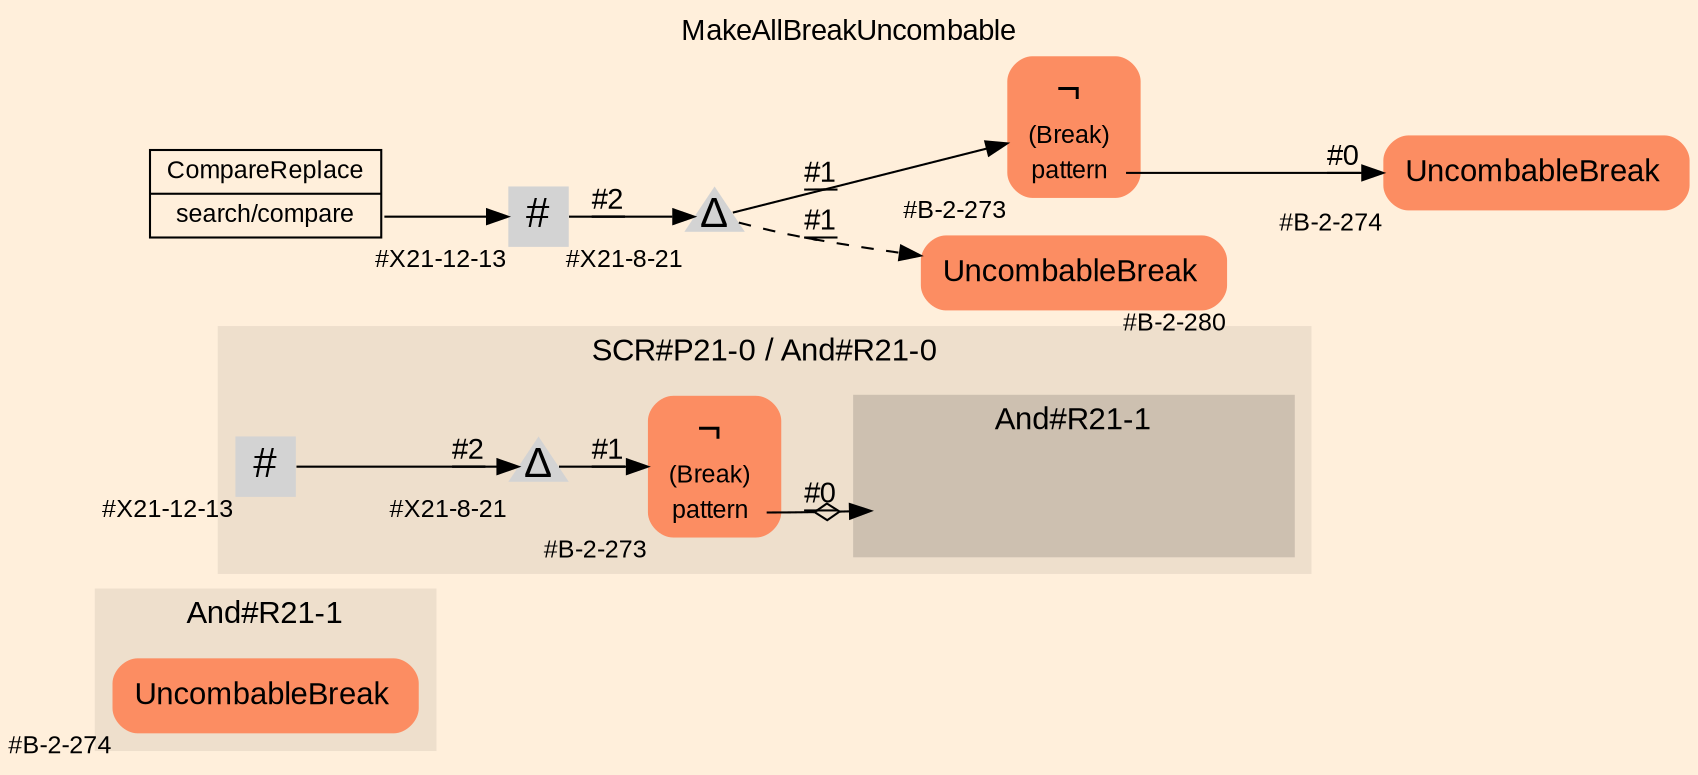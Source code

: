 digraph "MakeAllBreakUncombable" {
label = "MakeAllBreakUncombable"
labelloc = t
graph [
    rankdir = "LR"
    ranksep = 0.3
    bgcolor = antiquewhite1
    color = black
    fontcolor = black
    fontname = "Arial"
];
node [
    fontname = "Arial"
];
edge [
    fontname = "Arial"
];

// -------------------- figure And#R21-1 --------------------
// -------- region And#R21-1 ----------
subgraph "clusterAnd#R21-1" {
    label = "And#R21-1"
    style = "filled"
    color = antiquewhite2
    fontsize = "15"
    // -------- block And#R21-1/#B-2-274 ----------
    "And#R21-1/#B-2-274" [
        shape = "plaintext"
        fillcolor = "/set28/2"
        xlabel = "#B-2-274"
        fontsize = "12"
        fontcolor = black
        label = <<TABLE BORDER="0" CELLBORDER="0" CELLSPACING="0">
         <TR><TD><FONT POINT-SIZE="15" COLOR="black">UncombableBreak</FONT></TD><TD></TD></TR>
        </TABLE>>
        style = "rounded,filled"
    ];
    
}


// -------------------- figure And#R21-0 --------------------
// -------- region And#R21-0 ----------
subgraph "clusterAnd#R21-0" {
    label = "SCR#P21-0 / And#R21-0"
    style = "filled"
    color = antiquewhite2
    fontsize = "15"
    // -------- block And#R21-0/#X21-8-21 ----------
    "And#R21-0/#X21-8-21" [
        shape = "triangle"
        xlabel = "#X21-8-21"
        fontsize = "12"
        fontcolor = black
        label = <<FONT POINT-SIZE="20" COLOR="black">Δ</FONT>>
        style = "filled"
        penwidth = 0.0
        fixedsize = true
        width = 0.4
        height = 0.4
    ];
    
    // -------- block And#R21-0/#X21-12-13 ----------
    "And#R21-0/#X21-12-13" [
        shape = "square"
        xlabel = "#X21-12-13"
        fontsize = "12"
        fontcolor = black
        label = <<FONT POINT-SIZE="20" COLOR="black">#</FONT>>
        style = "filled"
        penwidth = 0.0
        fixedsize = true
        width = 0.4
        height = 0.4
    ];
    
    // -------- block And#R21-0/#B-2-273 ----------
    "And#R21-0/#B-2-273" [
        shape = "plaintext"
        fillcolor = "/set28/2"
        xlabel = "#B-2-273"
        fontsize = "12"
        fontcolor = black
        label = <<TABLE BORDER="0" CELLBORDER="0" CELLSPACING="0">
         <TR><TD><FONT POINT-SIZE="20" COLOR="black">¬</FONT></TD><TD></TD></TR>
         <TR><TD><FONT POINT-SIZE="12" COLOR="black">(Break)</FONT></TD><TD PORT="port0"></TD></TR>
         <TR><TD><FONT POINT-SIZE="12" COLOR="black">pattern</FONT></TD><TD PORT="port1"></TD></TR>
        </TABLE>>
        style = "rounded,filled"
    ];
    
    // -------- region And#R21-0/And#R21-1 ----------
    subgraph "clusterAnd#R21-0/And#R21-1" {
        label = "And#R21-1"
        style = "filled"
        color = antiquewhite3
        fontsize = "15"
        // -------- block And#R21-0/And#R21-1/#B-2-274 ----------
        "And#R21-0/And#R21-1/#B-2-274" [
            shape = none
            fillcolor = "/set28/2"
            xlabel = "#B-2-274"
            fontsize = "12"
            fontcolor = black
            style = "invisible"
        ];
        
    }
    
}

"And#R21-0/#X21-8-21" -> "And#R21-0/#B-2-273" [
    label = "#1"
    decorate = true
    color = black
    fontcolor = black
];

"And#R21-0/#X21-12-13" -> "And#R21-0/#X21-8-21" [
    label = "#2"
    decorate = true
    color = black
    fontcolor = black
];

"And#R21-0/#B-2-273":port1 -> "And#R21-0/And#R21-1/#B-2-274" [
    arrowhead="normalnoneodiamond"
    label = "#0"
    decorate = true
    color = black
    fontcolor = black
];


// -------------------- transformation figure --------------------
// -------- block CR#X21-10-21 ----------
"CR#X21-10-21" [
    shape = "record"
    fillcolor = antiquewhite1
    fontsize = "12"
    fontcolor = black
    label = "<fixed> CompareReplace | <port0> search/compare"
    style = "filled"
    color = black
];

// -------- block #X21-12-13 ----------
"#X21-12-13" [
    shape = "square"
    xlabel = "#X21-12-13"
    fontsize = "12"
    fontcolor = black
    label = <<FONT POINT-SIZE="20" COLOR="black">#</FONT>>
    style = "filled"
    penwidth = 0.0
    fixedsize = true
    width = 0.4
    height = 0.4
];

// -------- block #X21-8-21 ----------
"#X21-8-21" [
    shape = "triangle"
    xlabel = "#X21-8-21"
    fontsize = "12"
    fontcolor = black
    label = <<FONT POINT-SIZE="20" COLOR="black">Δ</FONT>>
    style = "filled"
    penwidth = 0.0
    fixedsize = true
    width = 0.4
    height = 0.4
];

// -------- block #B-2-273 ----------
"#B-2-273" [
    shape = "plaintext"
    fillcolor = "/set28/2"
    xlabel = "#B-2-273"
    fontsize = "12"
    fontcolor = black
    label = <<TABLE BORDER="0" CELLBORDER="0" CELLSPACING="0">
     <TR><TD><FONT POINT-SIZE="20" COLOR="black">¬</FONT></TD><TD></TD></TR>
     <TR><TD><FONT POINT-SIZE="12" COLOR="black">(Break)</FONT></TD><TD PORT="port0"></TD></TR>
     <TR><TD><FONT POINT-SIZE="12" COLOR="black">pattern</FONT></TD><TD PORT="port1"></TD></TR>
    </TABLE>>
    style = "rounded,filled"
];

// -------- block #B-2-274 ----------
"#B-2-274" [
    shape = "plaintext"
    fillcolor = "/set28/2"
    xlabel = "#B-2-274"
    fontsize = "12"
    fontcolor = black
    label = <<TABLE BORDER="0" CELLBORDER="0" CELLSPACING="0">
     <TR><TD><FONT POINT-SIZE="15" COLOR="black">UncombableBreak</FONT></TD><TD></TD></TR>
    </TABLE>>
    style = "rounded,filled"
];

// -------- block #B-2-280 ----------
"#B-2-280" [
    shape = "plaintext"
    fillcolor = "/set28/2"
    xlabel = "#B-2-280"
    fontsize = "12"
    fontcolor = black
    label = <<TABLE BORDER="0" CELLBORDER="0" CELLSPACING="0">
     <TR><TD><FONT POINT-SIZE="15" COLOR="black">UncombableBreak</FONT></TD><TD></TD></TR>
    </TABLE>>
    style = "rounded,filled"
];

"CR#X21-10-21":port0 -> "#X21-12-13" [
    label = ""
    decorate = true
    color = black
    fontcolor = black
];

"#X21-12-13" -> "#X21-8-21" [
    label = "#2"
    decorate = true
    color = black
    fontcolor = black
];

"#X21-8-21" -> "#B-2-273" [
    label = "#1"
    decorate = true
    color = black
    fontcolor = black
];

"#X21-8-21" -> "#B-2-280" [
    style="dashed"
    label = "#1"
    decorate = true
    color = black
    fontcolor = black
];

"#B-2-273":port1 -> "#B-2-274" [
    label = "#0"
    decorate = true
    color = black
    fontcolor = black
];


}
